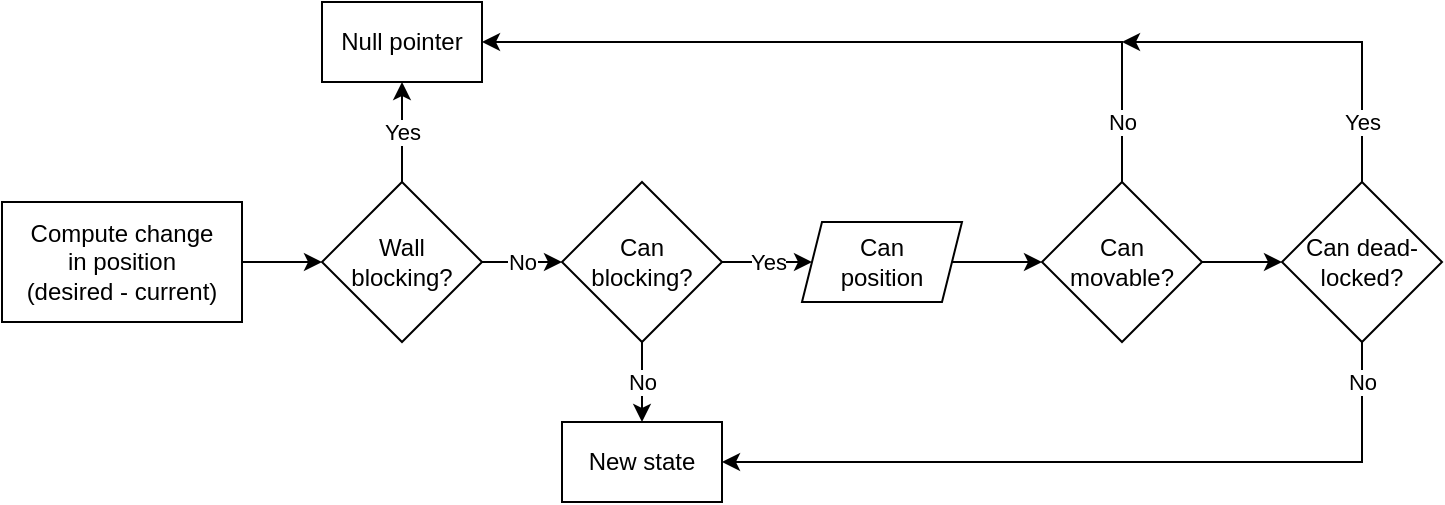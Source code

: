 <mxfile version="13.9.9" type="device"><diagram id="-WextWRMtBKnPYlo7Pic" name="Page-1"><mxGraphModel dx="749" dy="556" grid="1" gridSize="10" guides="1" tooltips="1" connect="1" arrows="1" fold="1" page="1" pageScale="1" pageWidth="1654" pageHeight="1169" math="0" shadow="0"><root><mxCell id="0"/><mxCell id="1" parent="0"/><mxCell id="Q5VjbAnZCqXVpf_ifF0b-1" value="" style="edgeStyle=orthogonalEdgeStyle;rounded=0;orthogonalLoop=1;jettySize=auto;html=1;" edge="1" parent="1" source="Q5VjbAnZCqXVpf_ifF0b-2" target="Q5VjbAnZCqXVpf_ifF0b-3"><mxGeometry relative="1" as="geometry"/></mxCell><mxCell id="Q5VjbAnZCqXVpf_ifF0b-2" value="Compute change&lt;br&gt;in position&lt;br&gt;(desired - current)" style="rounded=0;whiteSpace=wrap;html=1;" vertex="1" parent="1"><mxGeometry x="160" y="230" width="120" height="60" as="geometry"/></mxCell><mxCell id="Q5VjbAnZCqXVpf_ifF0b-5" value="No" style="edgeStyle=orthogonalEdgeStyle;rounded=0;orthogonalLoop=1;jettySize=auto;html=1;" edge="1" parent="1" source="Q5VjbAnZCqXVpf_ifF0b-3" target="Q5VjbAnZCqXVpf_ifF0b-4"><mxGeometry relative="1" as="geometry"/></mxCell><mxCell id="Q5VjbAnZCqXVpf_ifF0b-8" value="Yes" style="edgeStyle=orthogonalEdgeStyle;rounded=0;orthogonalLoop=1;jettySize=auto;html=1;entryX=0.5;entryY=1;entryDx=0;entryDy=0;" edge="1" parent="1" source="Q5VjbAnZCqXVpf_ifF0b-3" target="Q5VjbAnZCqXVpf_ifF0b-6"><mxGeometry relative="1" as="geometry"/></mxCell><mxCell id="Q5VjbAnZCqXVpf_ifF0b-3" value="Wall&lt;br&gt;blocking?" style="rhombus;whiteSpace=wrap;html=1;" vertex="1" parent="1"><mxGeometry x="320" y="220" width="80" height="80" as="geometry"/></mxCell><mxCell id="Q5VjbAnZCqXVpf_ifF0b-10" value="No" style="edgeStyle=orthogonalEdgeStyle;rounded=0;orthogonalLoop=1;jettySize=auto;html=1;" edge="1" parent="1" source="Q5VjbAnZCqXVpf_ifF0b-4" target="Q5VjbAnZCqXVpf_ifF0b-9"><mxGeometry relative="1" as="geometry"/></mxCell><mxCell id="Q5VjbAnZCqXVpf_ifF0b-15" value="Yes" style="edgeStyle=orthogonalEdgeStyle;rounded=0;orthogonalLoop=1;jettySize=auto;html=1;" edge="1" parent="1" source="Q5VjbAnZCqXVpf_ifF0b-4" target="Q5VjbAnZCqXVpf_ifF0b-14"><mxGeometry relative="1" as="geometry"/></mxCell><mxCell id="Q5VjbAnZCqXVpf_ifF0b-4" value="Can&lt;br&gt;blocking?" style="rhombus;whiteSpace=wrap;html=1;" vertex="1" parent="1"><mxGeometry x="440" y="220" width="80" height="80" as="geometry"/></mxCell><mxCell id="Q5VjbAnZCqXVpf_ifF0b-6" value="Null pointer" style="rounded=0;whiteSpace=wrap;html=1;" vertex="1" parent="1"><mxGeometry x="320" y="130" width="80" height="40" as="geometry"/></mxCell><mxCell id="Q5VjbAnZCqXVpf_ifF0b-9" value="New state" style="rounded=0;whiteSpace=wrap;html=1;" vertex="1" parent="1"><mxGeometry x="440" y="340" width="80" height="40" as="geometry"/></mxCell><mxCell id="Q5VjbAnZCqXVpf_ifF0b-17" value="" style="edgeStyle=orthogonalEdgeStyle;rounded=0;orthogonalLoop=1;jettySize=auto;html=1;" edge="1" parent="1" source="Q5VjbAnZCqXVpf_ifF0b-14" target="Q5VjbAnZCqXVpf_ifF0b-16"><mxGeometry relative="1" as="geometry"/></mxCell><mxCell id="Q5VjbAnZCqXVpf_ifF0b-14" value="Can&lt;br&gt;position" style="shape=parallelogram;perimeter=parallelogramPerimeter;whiteSpace=wrap;html=1;fixedSize=1;size=10;" vertex="1" parent="1"><mxGeometry x="560" y="240" width="80" height="40" as="geometry"/></mxCell><mxCell id="Q5VjbAnZCqXVpf_ifF0b-18" value="No" style="edgeStyle=orthogonalEdgeStyle;rounded=0;orthogonalLoop=1;jettySize=auto;html=1;entryX=1;entryY=0.5;entryDx=0;entryDy=0;" edge="1" parent="1" source="Q5VjbAnZCqXVpf_ifF0b-16" target="Q5VjbAnZCqXVpf_ifF0b-6"><mxGeometry x="-0.846" relative="1" as="geometry"><Array as="points"><mxPoint x="720" y="150"/></Array><mxPoint as="offset"/></mxGeometry></mxCell><mxCell id="Q5VjbAnZCqXVpf_ifF0b-20" value="" style="edgeStyle=orthogonalEdgeStyle;rounded=0;orthogonalLoop=1;jettySize=auto;html=1;" edge="1" parent="1" source="Q5VjbAnZCqXVpf_ifF0b-16" target="Q5VjbAnZCqXVpf_ifF0b-19"><mxGeometry relative="1" as="geometry"/></mxCell><mxCell id="Q5VjbAnZCqXVpf_ifF0b-16" value="Can&lt;br&gt;movable?" style="rhombus;whiteSpace=wrap;html=1;" vertex="1" parent="1"><mxGeometry x="680" y="220" width="80" height="80" as="geometry"/></mxCell><mxCell id="Q5VjbAnZCqXVpf_ifF0b-21" value="Yes" style="edgeStyle=orthogonalEdgeStyle;rounded=0;orthogonalLoop=1;jettySize=auto;html=1;exitX=0.5;exitY=0;exitDx=0;exitDy=0;" edge="1" parent="1" source="Q5VjbAnZCqXVpf_ifF0b-19"><mxGeometry x="-0.684" relative="1" as="geometry"><mxPoint x="720.0" y="150" as="targetPoint"/><Array as="points"><mxPoint x="840" y="150"/></Array><mxPoint as="offset"/></mxGeometry></mxCell><mxCell id="Q5VjbAnZCqXVpf_ifF0b-22" value="No" style="edgeStyle=orthogonalEdgeStyle;rounded=0;orthogonalLoop=1;jettySize=auto;html=1;entryX=1;entryY=0.5;entryDx=0;entryDy=0;" edge="1" parent="1" source="Q5VjbAnZCqXVpf_ifF0b-19" target="Q5VjbAnZCqXVpf_ifF0b-9"><mxGeometry x="-0.895" relative="1" as="geometry"><Array as="points"><mxPoint x="840" y="360"/></Array><mxPoint as="offset"/></mxGeometry></mxCell><mxCell id="Q5VjbAnZCqXVpf_ifF0b-19" value="Can dead-&lt;br&gt;locked?" style="rhombus;whiteSpace=wrap;html=1;" vertex="1" parent="1"><mxGeometry x="800" y="220" width="80" height="80" as="geometry"/></mxCell></root></mxGraphModel></diagram></mxfile>